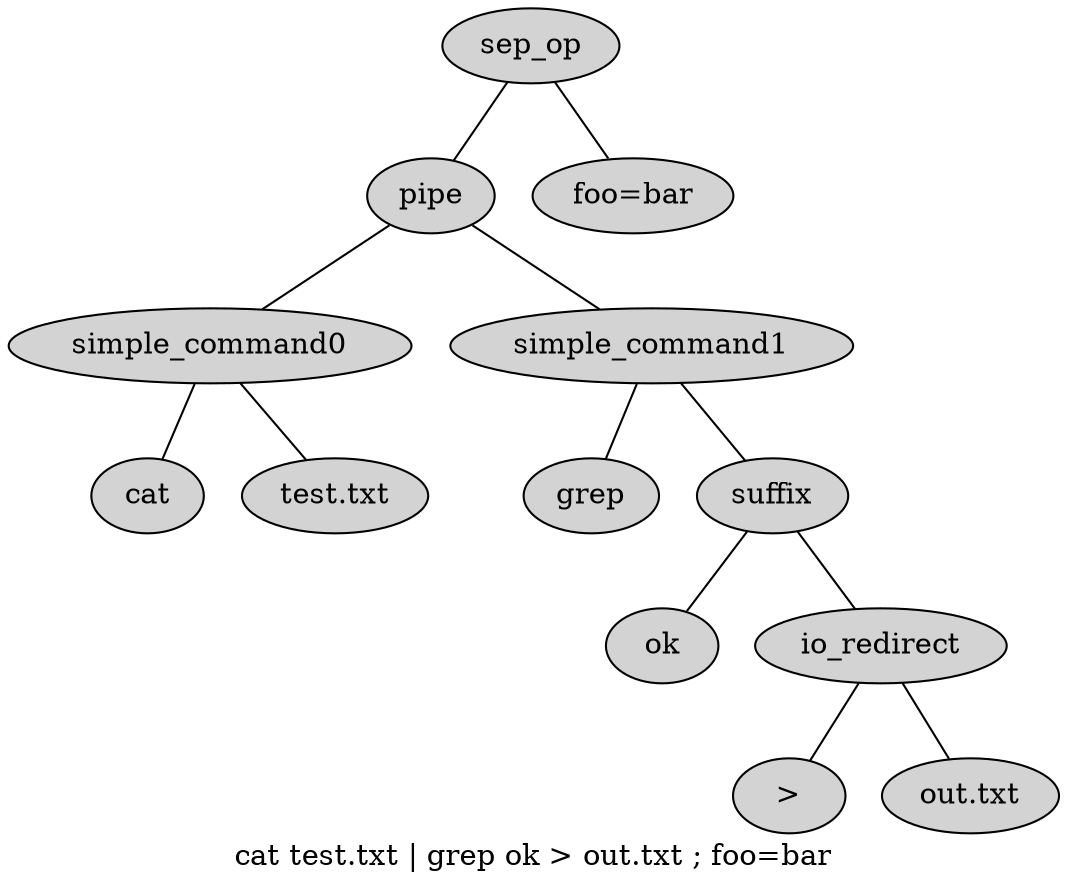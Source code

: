 graph G {
label="cat test.txt | grep ok > out.txt ; foo=bar" ;
    node [style=filled];
    sep_op -- pipe;
    sep_op -- "foo=bar"
    
    pipe -- simple_command0
    pipe -- simple_command1
    simple_command0 -- cat
    simple_command0 -- "test.txt"
    simple_command1 -- grep
    simple_command1 -- suffix
    suffix -- ok
    suffix -- io_redirect
    io_redirect -- ">"
    io_redirect -- "out.txt"
}
